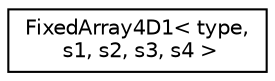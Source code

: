 digraph "Graphical Class Hierarchy"
{
 // INTERACTIVE_SVG=YES
 // LATEX_PDF_SIZE
  edge [fontname="Helvetica",fontsize="10",labelfontname="Helvetica",labelfontsize="10"];
  node [fontname="Helvetica",fontsize="10",shape=record];
  rankdir="LR";
  Node0 [label="FixedArray4D1\< type,\l s1, s2, s3, s4 \>",height=0.2,width=0.4,color="black", fillcolor="white", style="filled",URL="$d2/d8a/class_fixed_array4_d1.html",tooltip=" "];
}
